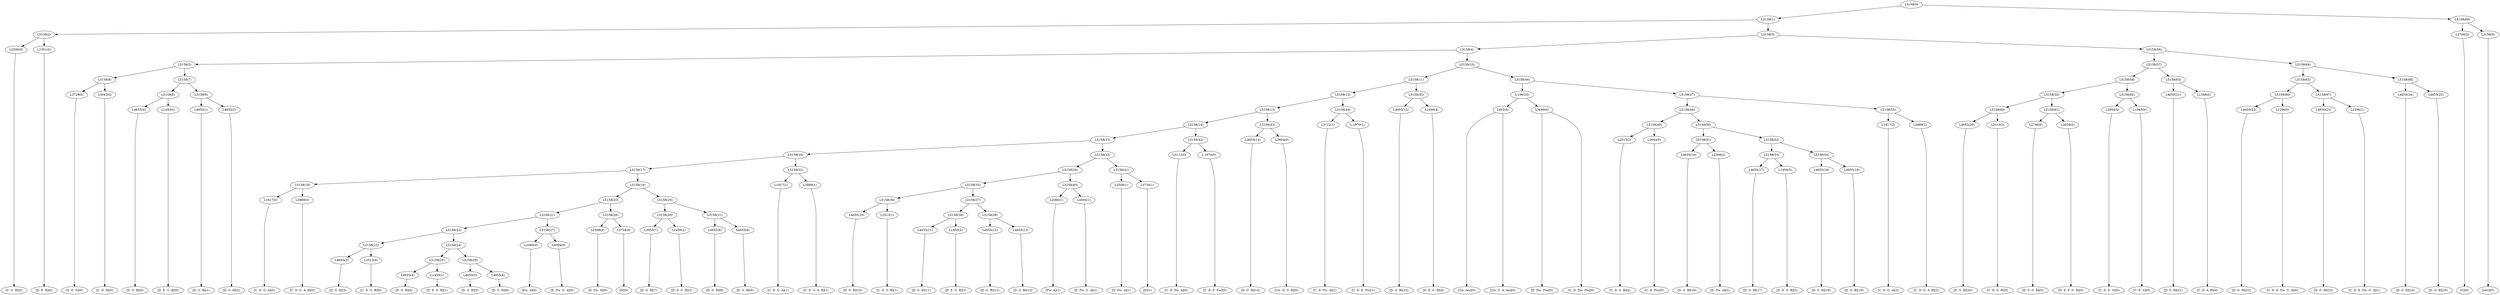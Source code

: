 digraph sample{
"L2506(0)"->"[C  G  B](0)"
"L1301(0)"->"[D  E  B](0)"
"L5158(2)"->"L2506(0)"
"L5158(2)"->"L1301(0)"
"L3728(0)"->"[D  E  G](0)"
"L3043(0)"->"[C  D  B](0)"
"L5158(6)"->"L3728(0)"
"L5158(6)"->"L3043(0)"
"L4655(0)"->"[D  G  B](0)"
"L1450(0)"->"[D  E  G  B](0)"
"L5158(8)"->"L4655(0)"
"L5158(8)"->"L1450(0)"
"L4655(1)"->"[D  G  B](1)"
"L4655(2)"->"[D  G  B](2)"
"L5158(9)"->"L4655(1)"
"L5158(9)"->"L4655(2)"
"L5158(7)"->"L5158(8)"
"L5158(7)"->"L5158(9)"
"L5158(5)"->"L5158(6)"
"L5158(5)"->"L5158(7)"
"L1917(0)"->"[C  D  G  A](0)"
"L3889(0)"->"[C  D  G  A  B](0)"
"L5158(18)"->"L1917(0)"
"L5158(18)"->"L3889(0)"
"L4655(3)"->"[D  G  B](3)"
"L2513(0)"->"[C  D  G  B](0)"
"L5158(23)"->"L4655(3)"
"L5158(23)"->"L2513(0)"
"L4655(4)"->"[D  G  B](4)"
"L1450(1)"->"[D  E  G  B](1)"
"L5158(25)"->"L4655(4)"
"L5158(25)"->"L1450(1)"
"L4655(5)"->"[D  G  B](5)"
"L4655(6)"->"[D  G  B](6)"
"L5158(26)"->"L4655(5)"
"L5158(26)"->"L4655(6)"
"L5158(24)"->"L5158(25)"
"L5158(24)"->"L5158(26)"
"L5158(22)"->"L5158(23)"
"L5158(22)"->"L5158(24)"
"L2060(0)"->"[Fis  A](0)"
"L4004(0)"->"[E  Fis  G  A](0)"
"L5158(27)"->"L2060(0)"
"L5158(27)"->"L4004(0)"
"L5158(21)"->"L5158(22)"
"L5158(21)"->"L5158(27)"
"L2508(0)"->"[D  Fis  A](0)"
"L3734(0)"->"[D](0)"
"L5158(28)"->"L2508(0)"
"L5158(28)"->"L3734(0)"
"L5158(20)"->"L5158(21)"
"L5158(20)"->"L5158(28)"
"L4655(7)"->"[D  G  B](7)"
"L1450(2)"->"[D  E  G  B](2)"
"L5158(30)"->"L4655(7)"
"L5158(30)"->"L1450(2)"
"L4655(8)"->"[D  G  B](8)"
"L4655(9)"->"[D  G  B](9)"
"L5158(31)"->"L4655(8)"
"L5158(31)"->"L4655(9)"
"L5158(29)"->"L5158(30)"
"L5158(29)"->"L5158(31)"
"L5158(19)"->"L5158(20)"
"L5158(19)"->"L5158(29)"
"L5158(17)"->"L5158(18)"
"L5158(17)"->"L5158(19)"
"L1917(1)"->"[C  D  G  A](1)"
"L3889(1)"->"[C  D  G  A  B](1)"
"L5158(32)"->"L1917(1)"
"L5158(32)"->"L3889(1)"
"L5158(16)"->"L5158(17)"
"L5158(16)"->"L5158(32)"
"L4655(10)"->"[D  G  B](10)"
"L2513(1)"->"[C  D  G  B](1)"
"L5158(36)"->"L4655(10)"
"L5158(36)"->"L2513(1)"
"L4655(11)"->"[D  G  B](11)"
"L1450(3)"->"[D  E  G  B](3)"
"L5158(38)"->"L4655(11)"
"L5158(38)"->"L1450(3)"
"L4655(12)"->"[D  G  B](12)"
"L4655(13)"->"[D  G  B](13)"
"L5158(39)"->"L4655(12)"
"L5158(39)"->"L4655(13)"
"L5158(37)"->"L5158(38)"
"L5158(37)"->"L5158(39)"
"L5158(35)"->"L5158(36)"
"L5158(35)"->"L5158(37)"
"L2060(1)"->"[Fis  A](1)"
"L4004(1)"->"[E  Fis  G  A](1)"
"L5158(40)"->"L2060(1)"
"L5158(40)"->"L4004(1)"
"L5158(34)"->"L5158(35)"
"L5158(34)"->"L5158(40)"
"L2508(1)"->"[D  Fis  A](1)"
"L3734(1)"->"[D](1)"
"L5158(41)"->"L2508(1)"
"L5158(41)"->"L3734(1)"
"L5158(33)"->"L5158(34)"
"L5158(33)"->"L5158(41)"
"L5158(15)"->"L5158(16)"
"L5158(15)"->"L5158(33)"
"L3112(0)"->"[C  D  Fis  A](0)"
"L-1970(0)"->"[C  D  E  Fis](0)"
"L5158(42)"->"L3112(0)"
"L5158(42)"->"L-1970(0)"
"L5158(14)"->"L5158(15)"
"L5158(14)"->"L5158(42)"
"L4655(14)"->"[D  G  B](14)"
"L3604(0)"->"[Cis  D  G  B](0)"
"L5158(43)"->"L4655(14)"
"L5158(43)"->"L3604(0)"
"L5158(13)"->"L5158(14)"
"L5158(13)"->"L5158(43)"
"L3112(1)"->"[C  D  Fis  A](1)"
"L-1970(1)"->"[C  D  E  Fis](1)"
"L5158(44)"->"L3112(1)"
"L5158(44)"->"L-1970(1)"
"L5158(12)"->"L5158(13)"
"L5158(12)"->"L5158(44)"
"L4655(15)"->"[D  G  B](15)"
"L1450(4)"->"[D  E  G  B](4)"
"L5158(45)"->"L4655(15)"
"L5158(45)"->"L1450(4)"
"L5158(11)"->"L5158(12)"
"L5158(11)"->"L5158(45)"
"L602(0)"->"[Cis  Ais](0)"
"L602(0)"->"[Cis  G  A  Ais](0)"
"L3649(0)"->"[D  Dis  Fis](0)"
"L3649(0)"->"[C  D  Dis  Fis](0)"
"L-1961(0)"->"L602(0)"
"L-1961(0)"->"L3649(0)"
"L2513(2)"->"[C  D  G  B](2)"
"L2644(0)"->"[C  E  Fis](0)"
"L5158(49)"->"L2513(2)"
"L5158(49)"->"L2644(0)"
"L4655(16)"->"[D  G  B](16)"
"L2508(2)"->"[D  Fis  A](2)"
"L5158(51)"->"L4655(16)"
"L5158(51)"->"L2508(2)"
"L4655(17)"->"[D  G  B](17)"
"L1450(5)"->"[D  E  G  B](5)"
"L5158(53)"->"L4655(17)"
"L5158(53)"->"L1450(5)"
"L4655(18)"->"[D  G  B](18)"
"L4655(19)"->"[D  G  B](19)"
"L5158(54)"->"L4655(18)"
"L5158(54)"->"L4655(19)"
"L5158(52)"->"L5158(53)"
"L5158(52)"->"L5158(54)"
"L5158(50)"->"L5158(51)"
"L5158(50)"->"L5158(52)"
"L5158(48)"->"L5158(49)"
"L5158(48)"->"L5158(50)"
"L1917(2)"->"[C  D  G  A](2)"
"L3889(2)"->"[C  D  G  A  B](2)"
"L5158(55)"->"L1917(2)"
"L5158(55)"->"L3889(2)"
"L5158(47)"->"L5158(48)"
"L5158(47)"->"L5158(55)"
"L5158(46)"->"L-1961(0)"
"L5158(46)"->"L5158(47)"
"L5158(10)"->"L5158(11)"
"L5158(10)"->"L5158(46)"
"L5158(4)"->"L5158(5)"
"L5158(4)"->"L5158(10)"
"L4655(20)"->"[D  G  B](20)"
"L2513(3)"->"[C  D  G  B](3)"
"L5158(60)"->"L4655(20)"
"L5158(60)"->"L2513(3)"
"L2746(0)"->"[D  F  G  B](0)"
"L3934(0)"->"[D  E  F  G  B](0)"
"L5158(61)"->"L2746(0)"
"L5158(61)"->"L3934(0)"
"L5158(59)"->"L5158(60)"
"L5158(59)"->"L5158(61)"
"L3854(0)"->"[C  D  E  G](0)"
"L1945(0)"->"[C  E  G](0)"
"L5158(62)"->"L3854(0)"
"L5158(62)"->"L1945(0)"
"L5158(58)"->"L5158(59)"
"L5158(58)"->"L5158(62)"
"L4655(21)"->"[D  G  B](21)"
"L1348(0)"->"[C  D  A  B](0)"
"L5158(63)"->"L4655(21)"
"L5158(63)"->"L1348(0)"
"L5158(57)"->"L5158(58)"
"L5158(57)"->"L5158(63)"
"L4655(22)"->"[D  G  B](22)"
"L1296(0)"->"[C  D  E  Fis  G  A](0)"
"L5158(66)"->"L4655(22)"
"L5158(66)"->"L1296(0)"
"L4655(23)"->"[D  G  B](23)"
"L1296(1)"->"[C  D  E  Fis  G  A](1)"
"L5158(67)"->"L4655(23)"
"L5158(67)"->"L1296(1)"
"L5158(65)"->"L5158(66)"
"L5158(65)"->"L5158(67)"
"L4655(24)"->"[D  G  B](24)"
"L4655(25)"->"[D  G  B](25)"
"L5158(68)"->"L4655(24)"
"L5158(68)"->"L4655(25)"
"L5158(64)"->"L5158(65)"
"L5158(64)"->"L5158(68)"
"L5158(56)"->"L5158(57)"
"L5158(56)"->"L5158(64)"
"L5158(3)"->"L5158(4)"
"L5158(3)"->"L5158(56)"
"L5158(1)"->"L5158(2)"
"L5158(1)"->"L5158(3)"
"L1700(0)"->"[G](0)"
"L3158(0)"->"[rest](0)"
"L5158(69)"->"L1700(0)"
"L5158(69)"->"L3158(0)"
"L5158(0)"->"L5158(1)"
"L5158(0)"->"L5158(69)"
{rank = min; "L5158(0)"}
{rank = same; "L5158(1)"; "L5158(69)";}
{rank = same; "L5158(2)"; "L5158(3)"; "L1700(0)"; "L3158(0)";}
{rank = same; "L2506(0)"; "L1301(0)"; "L5158(4)"; "L5158(56)";}
{rank = same; "L5158(5)"; "L5158(10)"; "L5158(57)"; "L5158(64)";}
{rank = same; "L5158(6)"; "L5158(7)"; "L5158(11)"; "L5158(46)"; "L5158(58)"; "L5158(63)"; "L5158(65)"; "L5158(68)";}
{rank = same; "L3728(0)"; "L3043(0)"; "L5158(8)"; "L5158(9)"; "L5158(12)"; "L5158(45)"; "L-1961(0)"; "L5158(47)"; "L5158(59)"; "L5158(62)"; "L4655(21)"; "L1348(0)"; "L5158(66)"; "L5158(67)"; "L4655(24)"; "L4655(25)";}
{rank = same; "L4655(0)"; "L1450(0)"; "L4655(1)"; "L4655(2)"; "L5158(13)"; "L5158(44)"; "L4655(15)"; "L1450(4)"; "L602(0)"; "L3649(0)"; "L5158(48)"; "L5158(55)"; "L5158(60)"; "L5158(61)"; "L3854(0)"; "L1945(0)"; "L4655(22)"; "L1296(0)"; "L4655(23)"; "L1296(1)";}
{rank = same; "L5158(14)"; "L5158(43)"; "L3112(1)"; "L-1970(1)"; "L5158(49)"; "L5158(50)"; "L1917(2)"; "L3889(2)"; "L4655(20)"; "L2513(3)"; "L2746(0)"; "L3934(0)";}
{rank = same; "L5158(15)"; "L5158(42)"; "L4655(14)"; "L3604(0)"; "L2513(2)"; "L2644(0)"; "L5158(51)"; "L5158(52)";}
{rank = same; "L5158(16)"; "L5158(33)"; "L3112(0)"; "L-1970(0)"; "L4655(16)"; "L2508(2)"; "L5158(53)"; "L5158(54)";}
{rank = same; "L5158(17)"; "L5158(32)"; "L5158(34)"; "L5158(41)"; "L4655(17)"; "L1450(5)"; "L4655(18)"; "L4655(19)";}
{rank = same; "L5158(18)"; "L5158(19)"; "L1917(1)"; "L3889(1)"; "L5158(35)"; "L5158(40)"; "L2508(1)"; "L3734(1)";}
{rank = same; "L1917(0)"; "L3889(0)"; "L5158(20)"; "L5158(29)"; "L5158(36)"; "L5158(37)"; "L2060(1)"; "L4004(1)";}
{rank = same; "L5158(21)"; "L5158(28)"; "L5158(30)"; "L5158(31)"; "L4655(10)"; "L2513(1)"; "L5158(38)"; "L5158(39)";}
{rank = same; "L5158(22)"; "L5158(27)"; "L2508(0)"; "L3734(0)"; "L4655(7)"; "L1450(2)"; "L4655(8)"; "L4655(9)"; "L4655(11)"; "L1450(3)"; "L4655(12)"; "L4655(13)";}
{rank = same; "L5158(23)"; "L5158(24)"; "L2060(0)"; "L4004(0)";}
{rank = same; "L4655(3)"; "L2513(0)"; "L5158(25)"; "L5158(26)";}
{rank = same; "L4655(4)"; "L1450(1)"; "L4655(5)"; "L4655(6)";}
{rank = max; "[C  D  A  B](0)"; "[C  D  B](0)"; "[C  D  Dis  Fis](0)"; "[C  D  E  Fis  G  A](0)"; "[C  D  E  Fis  G  A](1)"; "[C  D  E  Fis](0)"; "[C  D  E  Fis](1)"; "[C  D  E  G](0)"; "[C  D  Fis  A](0)"; "[C  D  Fis  A](1)"; "[C  D  G  A  B](0)"; "[C  D  G  A  B](1)"; "[C  D  G  A  B](2)"; "[C  D  G  A](0)"; "[C  D  G  A](1)"; "[C  D  G  A](2)"; "[C  D  G  B](0)"; "[C  D  G  B](1)"; "[C  D  G  B](2)"; "[C  D  G  B](3)"; "[C  E  Fis](0)"; "[C  E  G](0)"; "[C  G  B](0)"; "[Cis  Ais](0)"; "[Cis  D  G  B](0)"; "[Cis  G  A  Ais](0)"; "[D  Dis  Fis](0)"; "[D  E  B](0)"; "[D  E  F  G  B](0)"; "[D  E  G  B](0)"; "[D  E  G  B](1)"; "[D  E  G  B](2)"; "[D  E  G  B](3)"; "[D  E  G  B](4)"; "[D  E  G  B](5)"; "[D  E  G](0)"; "[D  F  G  B](0)"; "[D  Fis  A](0)"; "[D  Fis  A](1)"; "[D  Fis  A](2)"; "[D  G  B](0)"; "[D  G  B](1)"; "[D  G  B](10)"; "[D  G  B](11)"; "[D  G  B](12)"; "[D  G  B](13)"; "[D  G  B](14)"; "[D  G  B](15)"; "[D  G  B](16)"; "[D  G  B](17)"; "[D  G  B](18)"; "[D  G  B](19)"; "[D  G  B](2)"; "[D  G  B](20)"; "[D  G  B](21)"; "[D  G  B](22)"; "[D  G  B](23)"; "[D  G  B](24)"; "[D  G  B](25)"; "[D  G  B](3)"; "[D  G  B](4)"; "[D  G  B](5)"; "[D  G  B](6)"; "[D  G  B](7)"; "[D  G  B](8)"; "[D  G  B](9)"; "[D](0)"; "[D](1)"; "[E  Fis  G  A](0)"; "[E  Fis  G  A](1)"; "[Fis  A](0)"; "[Fis  A](1)"; "[G](0)"; "[rest](0)";}
}